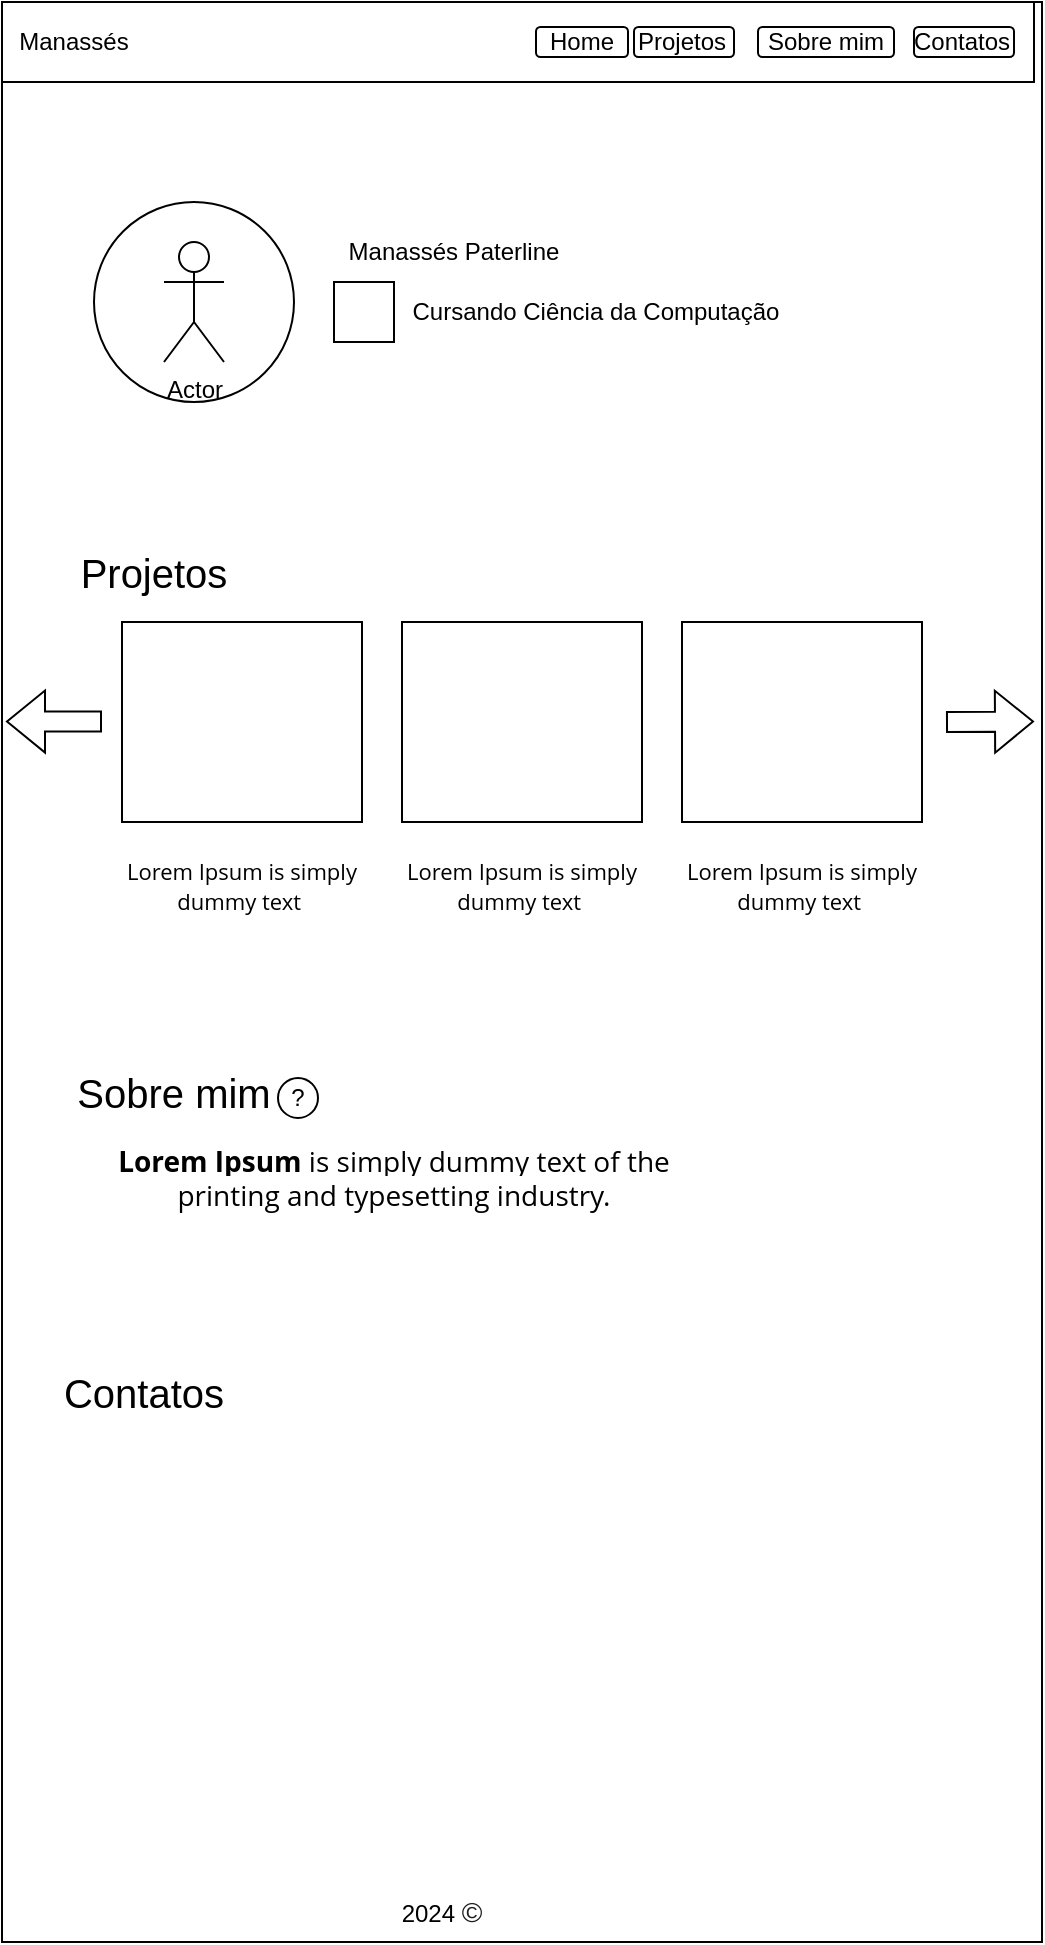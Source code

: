 <mxfile version="24.2.2" type="device">
  <diagram name="Página-1" id="2C65YB0nxbXDuMZUwzuh">
    <mxGraphModel dx="1434" dy="738" grid="1" gridSize="10" guides="1" tooltips="1" connect="1" arrows="1" fold="1" page="1" pageScale="1" pageWidth="827" pageHeight="1169" math="0" shadow="0">
      <root>
        <mxCell id="0" />
        <mxCell id="1" parent="0" />
        <mxCell id="ATJhMe5TSLj-OoNsgrIC-2" value="" style="rounded=0;whiteSpace=wrap;html=1;" parent="1" vertex="1">
          <mxGeometry x="154" y="30" width="520" height="970" as="geometry" />
        </mxCell>
        <mxCell id="ATJhMe5TSLj-OoNsgrIC-3" value="" style="rounded=0;whiteSpace=wrap;html=1;" parent="1" vertex="1">
          <mxGeometry x="154" y="30" width="516" height="40" as="geometry" />
        </mxCell>
        <mxCell id="ATJhMe5TSLj-OoNsgrIC-22" value="" style="rounded=1;whiteSpace=wrap;html=1;" parent="1" vertex="1">
          <mxGeometry x="610" y="42.5" width="50" height="15" as="geometry" />
        </mxCell>
        <mxCell id="ATJhMe5TSLj-OoNsgrIC-21" value="" style="rounded=1;whiteSpace=wrap;html=1;" parent="1" vertex="1">
          <mxGeometry x="470" y="42.5" width="50" height="15" as="geometry" />
        </mxCell>
        <mxCell id="ATJhMe5TSLj-OoNsgrIC-20" value="" style="rounded=1;whiteSpace=wrap;html=1;" parent="1" vertex="1">
          <mxGeometry x="532" y="42.5" width="68" height="15" as="geometry" />
        </mxCell>
        <mxCell id="ATJhMe5TSLj-OoNsgrIC-18" value="" style="rounded=1;whiteSpace=wrap;html=1;" parent="1" vertex="1">
          <mxGeometry x="421" y="42.5" width="46" height="15" as="geometry" />
        </mxCell>
        <mxCell id="ATJhMe5TSLj-OoNsgrIC-4" value="" style="ellipse;whiteSpace=wrap;html=1;aspect=fixed;" parent="1" vertex="1">
          <mxGeometry x="200" y="130" width="100" height="100" as="geometry" />
        </mxCell>
        <mxCell id="ATJhMe5TSLj-OoNsgrIC-5" value="Manassés" style="text;html=1;align=center;verticalAlign=middle;whiteSpace=wrap;rounded=0;" parent="1" vertex="1">
          <mxGeometry x="160" y="35" width="60" height="30" as="geometry" />
        </mxCell>
        <mxCell id="ATJhMe5TSLj-OoNsgrIC-6" value="Sobre mim" style="text;html=1;align=center;verticalAlign=middle;whiteSpace=wrap;rounded=0;" parent="1" vertex="1">
          <mxGeometry x="536" y="35" width="60" height="30" as="geometry" />
        </mxCell>
        <mxCell id="ATJhMe5TSLj-OoNsgrIC-7" value="Projetos" style="text;html=1;align=center;verticalAlign=middle;whiteSpace=wrap;rounded=0;" parent="1" vertex="1">
          <mxGeometry x="464" y="35" width="60" height="30" as="geometry" />
        </mxCell>
        <mxCell id="ATJhMe5TSLj-OoNsgrIC-8" value="Home" style="text;html=1;align=center;verticalAlign=middle;whiteSpace=wrap;rounded=0;" parent="1" vertex="1">
          <mxGeometry x="414" y="35" width="60" height="30" as="geometry" />
        </mxCell>
        <mxCell id="ATJhMe5TSLj-OoNsgrIC-9" value="Contatos" style="text;html=1;align=center;verticalAlign=middle;whiteSpace=wrap;rounded=0;" parent="1" vertex="1">
          <mxGeometry x="604" y="35" width="60" height="30" as="geometry" />
        </mxCell>
        <mxCell id="ATJhMe5TSLj-OoNsgrIC-10" value="Actor" style="shape=umlActor;verticalLabelPosition=bottom;verticalAlign=top;html=1;outlineConnect=0;" parent="1" vertex="1">
          <mxGeometry x="235" y="150" width="30" height="60" as="geometry" />
        </mxCell>
        <mxCell id="ATJhMe5TSLj-OoNsgrIC-11" value="Manassés Paterline" style="text;html=1;align=center;verticalAlign=middle;whiteSpace=wrap;rounded=0;" parent="1" vertex="1">
          <mxGeometry x="320" y="140" width="120" height="30" as="geometry" />
        </mxCell>
        <mxCell id="ATJhMe5TSLj-OoNsgrIC-12" value="Cursando Ciência da Computação" style="text;html=1;align=center;verticalAlign=middle;whiteSpace=wrap;rounded=0;" parent="1" vertex="1">
          <mxGeometry x="341" y="170" width="220" height="30" as="geometry" />
        </mxCell>
        <mxCell id="ATJhMe5TSLj-OoNsgrIC-13" value="" style="rounded=0;whiteSpace=wrap;html=1;" parent="1" vertex="1">
          <mxGeometry x="320" y="170" width="30" height="30" as="geometry" />
        </mxCell>
        <mxCell id="ATJhMe5TSLj-OoNsgrIC-23" value="&lt;font style=&quot;font-size: 20px;&quot;&gt;Sobre mim&lt;/font&gt;" style="text;html=1;align=center;verticalAlign=middle;whiteSpace=wrap;rounded=0;" parent="1" vertex="1">
          <mxGeometry x="185" y="560" width="110" height="30" as="geometry" />
        </mxCell>
        <mxCell id="ATJhMe5TSLj-OoNsgrIC-24" value="?" style="ellipse;whiteSpace=wrap;html=1;aspect=fixed;" parent="1" vertex="1">
          <mxGeometry x="292" y="568" width="20" height="20" as="geometry" />
        </mxCell>
        <mxCell id="ATJhMe5TSLj-OoNsgrIC-25" value="&lt;font style=&quot;font-size: 20px;&quot;&gt;Projetos&lt;/font&gt;" style="text;html=1;align=center;verticalAlign=middle;whiteSpace=wrap;rounded=0;" parent="1" vertex="1">
          <mxGeometry x="190" y="300" width="80" height="30" as="geometry" />
        </mxCell>
        <mxCell id="ATJhMe5TSLj-OoNsgrIC-26" value="&lt;div&gt;&lt;strong style=&quot;margin: 0px; padding: 0px; font-family: &amp;quot;Open Sans&amp;quot;, Arial, sans-serif; font-size: 14px; text-align: justify; background-color: rgb(255, 255, 255);&quot;&gt;&lt;br&gt;&lt;/strong&gt;&lt;/div&gt;&lt;strong style=&quot;margin: 0px; padding: 0px; font-family: &amp;quot;Open Sans&amp;quot;, Arial, sans-serif; font-size: 14px; text-align: justify; background-color: rgb(255, 255, 255);&quot;&gt;Lorem Ipsum&lt;/strong&gt;&lt;span style=&quot;font-family: &amp;quot;Open Sans&amp;quot;, Arial, sans-serif; font-size: 14px; text-align: justify; background-color: rgb(255, 255, 255);&quot;&gt;&amp;nbsp;is simply dummy text of the printing and typesetting industry.&lt;/span&gt;" style="text;html=1;align=center;verticalAlign=middle;whiteSpace=wrap;rounded=0;" parent="1" vertex="1">
          <mxGeometry x="185" y="585" width="330" height="50" as="geometry" />
        </mxCell>
        <mxCell id="ATJhMe5TSLj-OoNsgrIC-27" value="" style="shape=image;verticalLabelPosition=bottom;labelBackgroundColor=default;verticalAlign=top;aspect=fixed;imageAspect=0;image=https://cdn-icons-png.flaticon.com/128/2541/2541979.png;" parent="1" vertex="1">
          <mxGeometry x="270" y="300" width="30" height="30" as="geometry" />
        </mxCell>
        <mxCell id="ATJhMe5TSLj-OoNsgrIC-28" value="&lt;div style=&quot;font-size: 11px;&quot;&gt;&lt;strong style=&quot;margin: 0px; padding: 0px; font-family: &amp;quot;Open Sans&amp;quot;, Arial, sans-serif; text-align: justify; background-color: rgb(255, 255, 255);&quot;&gt;&lt;font style=&quot;font-size: 11px;&quot;&gt;&lt;br&gt;&lt;/font&gt;&lt;/strong&gt;&lt;/div&gt;&lt;font style=&quot;font-size: 11px;&quot;&gt;&lt;span style=&quot;margin: 0px; padding: 0px; font-family: &amp;quot;Open Sans&amp;quot;, Arial, sans-serif; text-align: justify; background-color: rgb(255, 255, 255);&quot;&gt;Lorem Ipsum&lt;/span&gt;&lt;span style=&quot;font-family: &amp;quot;Open Sans&amp;quot;, Arial, sans-serif; text-align: justify; background-color: rgb(255, 255, 255);&quot;&gt;&amp;nbsp;is simply dummy text&amp;nbsp;&lt;/span&gt;&lt;/font&gt;" style="text;html=1;align=center;verticalAlign=middle;whiteSpace=wrap;rounded=0;" parent="1" vertex="1">
          <mxGeometry x="204" y="440" width="140" height="50" as="geometry" />
        </mxCell>
        <mxCell id="ATJhMe5TSLj-OoNsgrIC-30" value="" style="rounded=0;whiteSpace=wrap;html=1;" parent="1" vertex="1">
          <mxGeometry x="214" y="340" width="120" height="100" as="geometry" />
        </mxCell>
        <mxCell id="ATJhMe5TSLj-OoNsgrIC-31" value="&lt;div style=&quot;font-size: 11px;&quot;&gt;&lt;strong style=&quot;margin: 0px; padding: 0px; font-family: &amp;quot;Open Sans&amp;quot;, Arial, sans-serif; text-align: justify; background-color: rgb(255, 255, 255);&quot;&gt;&lt;font style=&quot;font-size: 11px;&quot;&gt;&lt;br&gt;&lt;/font&gt;&lt;/strong&gt;&lt;/div&gt;&lt;font style=&quot;font-size: 11px;&quot;&gt;&lt;span style=&quot;margin: 0px; padding: 0px; font-family: &amp;quot;Open Sans&amp;quot;, Arial, sans-serif; text-align: justify; background-color: rgb(255, 255, 255);&quot;&gt;Lorem Ipsum&lt;/span&gt;&lt;span style=&quot;font-family: &amp;quot;Open Sans&amp;quot;, Arial, sans-serif; text-align: justify; background-color: rgb(255, 255, 255);&quot;&gt;&amp;nbsp;is simply dummy text&amp;nbsp;&lt;/span&gt;&lt;/font&gt;" style="text;html=1;align=center;verticalAlign=middle;whiteSpace=wrap;rounded=0;" parent="1" vertex="1">
          <mxGeometry x="344" y="440" width="140" height="50" as="geometry" />
        </mxCell>
        <mxCell id="ATJhMe5TSLj-OoNsgrIC-32" value="" style="rounded=0;whiteSpace=wrap;html=1;" parent="1" vertex="1">
          <mxGeometry x="354" y="340" width="120" height="100" as="geometry" />
        </mxCell>
        <mxCell id="ATJhMe5TSLj-OoNsgrIC-33" value="&lt;div style=&quot;font-size: 11px;&quot;&gt;&lt;strong style=&quot;margin: 0px; padding: 0px; font-family: &amp;quot;Open Sans&amp;quot;, Arial, sans-serif; text-align: justify; background-color: rgb(255, 255, 255);&quot;&gt;&lt;font style=&quot;font-size: 11px;&quot;&gt;&lt;br&gt;&lt;/font&gt;&lt;/strong&gt;&lt;/div&gt;&lt;font style=&quot;font-size: 11px;&quot;&gt;&lt;span style=&quot;margin: 0px; padding: 0px; font-family: &amp;quot;Open Sans&amp;quot;, Arial, sans-serif; text-align: justify; background-color: rgb(255, 255, 255);&quot;&gt;Lorem Ipsum&lt;/span&gt;&lt;span style=&quot;font-family: &amp;quot;Open Sans&amp;quot;, Arial, sans-serif; text-align: justify; background-color: rgb(255, 255, 255);&quot;&gt;&amp;nbsp;is simply dummy text&amp;nbsp;&lt;/span&gt;&lt;/font&gt;" style="text;html=1;align=center;verticalAlign=middle;whiteSpace=wrap;rounded=0;" parent="1" vertex="1">
          <mxGeometry x="484" y="440" width="140" height="50" as="geometry" />
        </mxCell>
        <mxCell id="ATJhMe5TSLj-OoNsgrIC-34" value="" style="rounded=0;whiteSpace=wrap;html=1;" parent="1" vertex="1">
          <mxGeometry x="494" y="340" width="120" height="100" as="geometry" />
        </mxCell>
        <mxCell id="ATJhMe5TSLj-OoNsgrIC-35" value="" style="shape=flexArrow;endArrow=classic;html=1;rounded=0;" parent="1" edge="1">
          <mxGeometry width="50" height="50" relative="1" as="geometry">
            <mxPoint x="626" y="390" as="sourcePoint" />
            <mxPoint x="670" y="389.76" as="targetPoint" />
          </mxGeometry>
        </mxCell>
        <mxCell id="ATJhMe5TSLj-OoNsgrIC-36" value="" style="shape=flexArrow;endArrow=classic;html=1;rounded=0;" parent="1" edge="1">
          <mxGeometry width="50" height="50" relative="1" as="geometry">
            <mxPoint x="204" y="389.76" as="sourcePoint" />
            <mxPoint x="156" y="389.76" as="targetPoint" />
          </mxGeometry>
        </mxCell>
        <mxCell id="ATJhMe5TSLj-OoNsgrIC-38" value="&lt;font style=&quot;font-size: 20px;&quot;&gt;Contatos&lt;/font&gt;" style="text;html=1;align=center;verticalAlign=middle;whiteSpace=wrap;rounded=0;" parent="1" vertex="1">
          <mxGeometry x="185" y="710" width="80" height="30" as="geometry" />
        </mxCell>
        <mxCell id="ATJhMe5TSLj-OoNsgrIC-39" value="" style="shape=image;verticalLabelPosition=bottom;labelBackgroundColor=default;verticalAlign=top;aspect=fixed;imageAspect=0;image=https://cdn-icons-png.flaticon.com/128/8143/8143259.png;" parent="1" vertex="1">
          <mxGeometry x="270" y="715" width="20" height="20" as="geometry" />
        </mxCell>
        <mxCell id="ATJhMe5TSLj-OoNsgrIC-40" value="" style="shape=image;verticalLabelPosition=bottom;labelBackgroundColor=default;verticalAlign=top;aspect=fixed;imageAspect=0;image=https://cdn-icons-png.flaticon.com/128/408/408707.png;" parent="1" vertex="1">
          <mxGeometry x="190" y="760" width="30" height="30" as="geometry" />
        </mxCell>
        <mxCell id="ATJhMe5TSLj-OoNsgrIC-41" value="" style="shape=image;verticalLabelPosition=bottom;labelBackgroundColor=default;verticalAlign=top;aspect=fixed;imageAspect=0;image=https://cdn-icons-png.flaticon.com/128/2875/2875394.png;" parent="1" vertex="1">
          <mxGeometry x="250" y="760" width="30" height="30" as="geometry" />
        </mxCell>
        <mxCell id="ATJhMe5TSLj-OoNsgrIC-42" value="" style="shape=image;verticalLabelPosition=bottom;labelBackgroundColor=default;verticalAlign=top;aspect=fixed;imageAspect=0;image=https://cdn-icons-png.flaticon.com/128/12868/12868194.png;" parent="1" vertex="1">
          <mxGeometry x="311" y="760" width="30" height="30" as="geometry" />
        </mxCell>
        <mxCell id="ATJhMe5TSLj-OoNsgrIC-43" value="" style="shape=image;verticalLabelPosition=bottom;labelBackgroundColor=default;verticalAlign=top;aspect=fixed;imageAspect=0;image=https://cdn-icons-png.flaticon.com/128/1383/1383262.png;" parent="1" vertex="1">
          <mxGeometry x="370" y="760" width="30" height="30" as="geometry" />
        </mxCell>
        <mxCell id="ATJhMe5TSLj-OoNsgrIC-45" value="2024&amp;nbsp;&lt;span style=&quot;color: rgb(31, 31, 31); font-family: &amp;quot;Google Sans&amp;quot;, arial, sans-serif; text-align: left; background-color: rgb(255, 255, 255);&quot;&gt;&lt;font style=&quot;font-size: 14px;&quot;&gt;©&lt;/font&gt;&lt;/span&gt;" style="text;html=1;align=center;verticalAlign=middle;whiteSpace=wrap;rounded=0;" parent="1" vertex="1">
          <mxGeometry x="344" y="970" width="60" height="30" as="geometry" />
        </mxCell>
        <mxCell id="ATJhMe5TSLj-OoNsgrIC-46" value="" style="shape=image;verticalLabelPosition=bottom;labelBackgroundColor=default;verticalAlign=top;aspect=fixed;imageAspect=0;image=http://127.0.0.1:5500/imagens/computer.gif;" parent="1" vertex="1">
          <mxGeometry x="322.5" y="172.5" width="25" height="25" as="geometry" />
        </mxCell>
      </root>
    </mxGraphModel>
  </diagram>
</mxfile>
